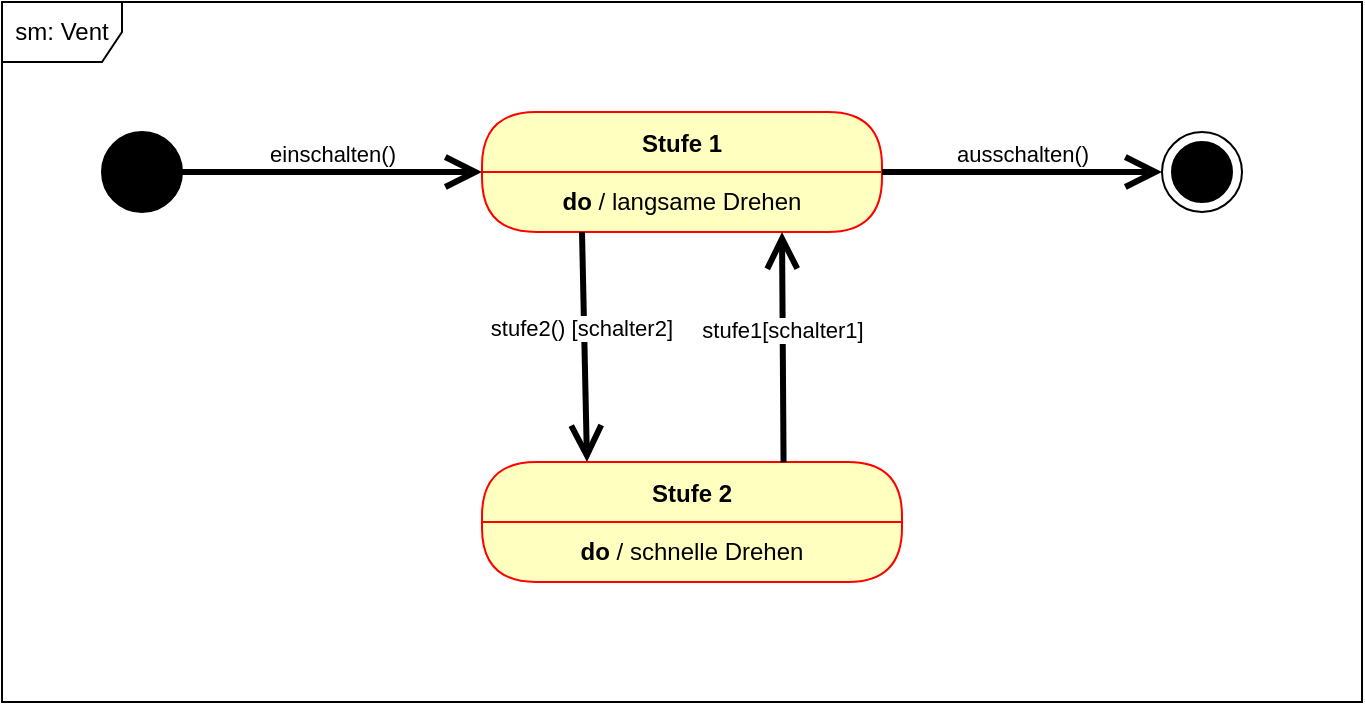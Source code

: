 <mxfile>
    <diagram id="356cM9tNDN0Bjw3StVTD" name="Seite-1">
        <mxGraphModel dx="1242" dy="476" grid="1" gridSize="10" guides="1" tooltips="1" connect="1" arrows="1" fold="1" page="1" pageScale="1" pageWidth="827" pageHeight="1169" math="0" shadow="0">
            <root>
                <mxCell id="0"/>
                <mxCell id="1" parent="0"/>
                <mxCell id="2" value="Stufe 1" style="swimlane;fontStyle=1;align=center;verticalAlign=middle;childLayout=stackLayout;horizontal=1;startSize=30;horizontalStack=0;resizeParent=0;resizeLast=1;container=0;fontColor=#000000;collapsible=0;rounded=1;arcSize=30;strokeColor=#ff0000;fillColor=#ffffc0;swimlaneFillColor=#ffffc0;dropTarget=0;" vertex="1" parent="1">
                    <mxGeometry x="360" y="115" width="200" height="60" as="geometry"/>
                </mxCell>
                <mxCell id="3" value="&lt;b&gt;do &lt;/b&gt;/ langsame Drehen" style="text;html=1;strokeColor=none;fillColor=none;align=center;verticalAlign=middle;spacingLeft=4;spacingRight=4;whiteSpace=wrap;overflow=hidden;rotatable=0;fontColor=#000000;" vertex="1" parent="2">
                    <mxGeometry y="30" width="200" height="30" as="geometry"/>
                </mxCell>
                <mxCell id="5" value="Stufe 2" style="swimlane;fontStyle=1;align=center;verticalAlign=middle;childLayout=stackLayout;horizontal=1;startSize=30;horizontalStack=0;resizeParent=0;resizeLast=1;container=0;fontColor=#000000;collapsible=0;rounded=1;arcSize=30;strokeColor=#ff0000;fillColor=#ffffc0;swimlaneFillColor=#ffffc0;dropTarget=0;" vertex="1" parent="1">
                    <mxGeometry x="360" y="290" width="210" height="60" as="geometry"/>
                </mxCell>
                <mxCell id="6" value="&lt;b&gt;do &lt;/b&gt;/ schnelle Drehen" style="text;html=1;strokeColor=none;fillColor=none;align=center;verticalAlign=middle;spacingLeft=4;spacingRight=4;whiteSpace=wrap;overflow=hidden;rotatable=0;fontColor=#000000;" vertex="1" parent="5">
                    <mxGeometry y="30" width="210" height="30" as="geometry"/>
                </mxCell>
                <mxCell id="11" value="einschalten()" style="edgeStyle=none;html=1;endArrow=open;endSize=12;strokeWidth=3;verticalAlign=bottom;entryX=0;entryY=0;entryDx=0;entryDy=0;exitX=1;exitY=0.5;exitDx=0;exitDy=0;" edge="1" parent="1" target="3">
                    <mxGeometry width="160" relative="1" as="geometry">
                        <mxPoint x="210" y="145" as="sourcePoint"/>
                        <mxPoint x="370" y="144.5" as="targetPoint"/>
                    </mxGeometry>
                </mxCell>
                <mxCell id="12" value="" style="shape=mxgraph.sysml.actFinal;html=1;verticalLabelPosition=bottom;labelBackgroundColor=#ffffff;verticalAlign=top;" vertex="1" parent="1">
                    <mxGeometry x="700" y="125" width="40" height="40" as="geometry"/>
                </mxCell>
                <mxCell id="13" value="" style="shape=ellipse;html=1;fillColor=strokeColor;fontSize=18;fontColor=#ffffff;" vertex="1" parent="1">
                    <mxGeometry x="170" y="125" width="40" height="40" as="geometry"/>
                </mxCell>
                <mxCell id="14" value="ausschalten()" style="edgeStyle=none;html=1;endArrow=open;endSize=12;strokeWidth=3;verticalAlign=bottom;entryX=0;entryY=0.5;entryDx=0;entryDy=0;entryPerimeter=0;" edge="1" parent="1" target="12">
                    <mxGeometry width="160" relative="1" as="geometry">
                        <mxPoint x="560" y="145" as="sourcePoint"/>
                        <mxPoint x="670" y="144.5" as="targetPoint"/>
                    </mxGeometry>
                </mxCell>
                <mxCell id="15" value="stufe2() [schalter2]&amp;nbsp;" style="edgeStyle=none;html=1;endArrow=open;endSize=12;strokeWidth=3;verticalAlign=bottom;exitX=0.25;exitY=1;exitDx=0;exitDy=0;entryX=0.25;entryY=0;entryDx=0;entryDy=0;" edge="1" parent="1" source="3" target="5">
                    <mxGeometry width="160" relative="1" as="geometry">
                        <mxPoint x="330" y="240" as="sourcePoint"/>
                        <mxPoint x="410" y="270" as="targetPoint"/>
                    </mxGeometry>
                </mxCell>
                <mxCell id="16" value="stufe1[schalter1]" style="edgeStyle=none;html=1;endArrow=open;endSize=12;strokeWidth=3;verticalAlign=bottom;entryX=0.75;entryY=1;entryDx=0;entryDy=0;exitX=0.718;exitY=0.003;exitDx=0;exitDy=0;exitPerimeter=0;" edge="1" parent="1" source="5" target="3">
                    <mxGeometry width="160" relative="1" as="geometry">
                        <mxPoint x="508" y="280" as="sourcePoint"/>
                        <mxPoint x="710" y="155" as="targetPoint"/>
                    </mxGeometry>
                </mxCell>
                <mxCell id="17" value="sm: Vent" style="shape=umlFrame;whiteSpace=wrap;html=1;" vertex="1" parent="1">
                    <mxGeometry x="120" y="60" width="680" height="350" as="geometry"/>
                </mxCell>
            </root>
        </mxGraphModel>
    </diagram>
</mxfile>